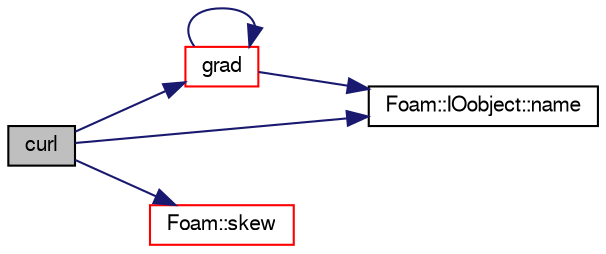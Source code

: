 digraph "curl"
{
  bgcolor="transparent";
  edge [fontname="FreeSans",fontsize="10",labelfontname="FreeSans",labelfontsize="10"];
  node [fontname="FreeSans",fontsize="10",shape=record];
  rankdir="LR";
  Node1944 [label="curl",height=0.2,width=0.4,color="black", fillcolor="grey75", style="filled", fontcolor="black"];
  Node1944 -> Node1945 [color="midnightblue",fontsize="10",style="solid",fontname="FreeSans"];
  Node1945 [label="grad",height=0.2,width=0.4,color="red",URL="$a21134.html#a7c00ec90ecc15ed3005255e42c52827a"];
  Node1945 -> Node1947 [color="midnightblue",fontsize="10",style="solid",fontname="FreeSans"];
  Node1947 [label="Foam::IOobject::name",height=0.2,width=0.4,color="black",URL="$a26142.html#acc80e00a8ac919288fb55bd14cc88bf6",tooltip="Return name. "];
  Node1945 -> Node1945 [color="midnightblue",fontsize="10",style="solid",fontname="FreeSans"];
  Node1944 -> Node1947 [color="midnightblue",fontsize="10",style="solid",fontname="FreeSans"];
  Node1944 -> Node1948 [color="midnightblue",fontsize="10",style="solid",fontname="FreeSans"];
  Node1948 [label="Foam::skew",height=0.2,width=0.4,color="red",URL="$a21124.html#aec5060dc82b7727c5935153aa048b2c1"];
}
